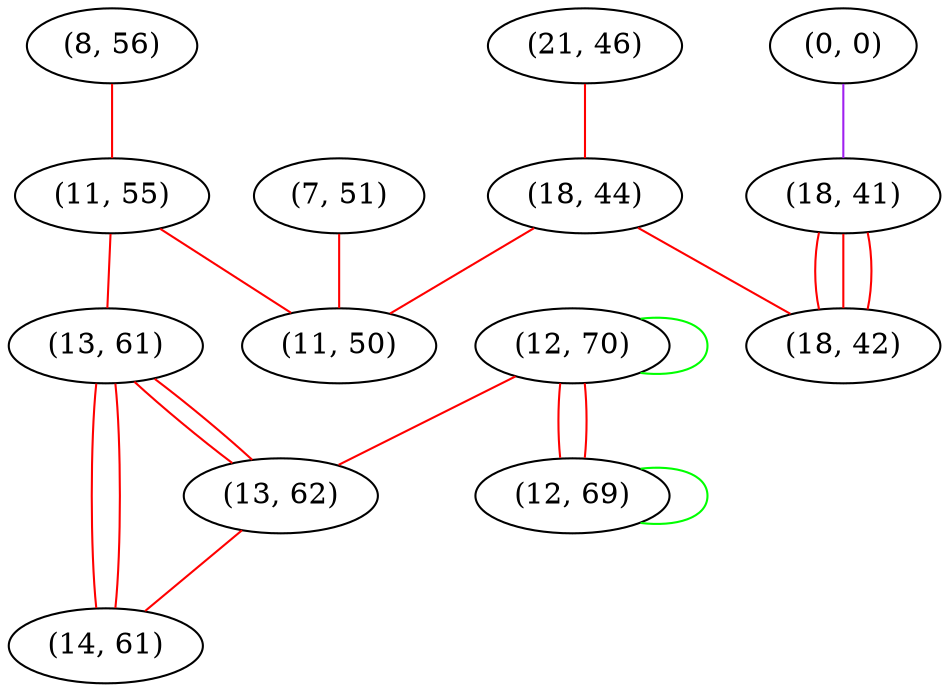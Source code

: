 graph "" {
"(21, 46)";
"(8, 56)";
"(18, 44)";
"(11, 55)";
"(12, 70)";
"(12, 69)";
"(7, 51)";
"(0, 0)";
"(13, 61)";
"(18, 41)";
"(13, 62)";
"(11, 50)";
"(14, 61)";
"(18, 42)";
"(21, 46)" -- "(18, 44)"  [color=red, key=0, weight=1];
"(8, 56)" -- "(11, 55)"  [color=red, key=0, weight=1];
"(18, 44)" -- "(11, 50)"  [color=red, key=0, weight=1];
"(18, 44)" -- "(18, 42)"  [color=red, key=0, weight=1];
"(11, 55)" -- "(11, 50)"  [color=red, key=0, weight=1];
"(11, 55)" -- "(13, 61)"  [color=red, key=0, weight=1];
"(12, 70)" -- "(13, 62)"  [color=red, key=0, weight=1];
"(12, 70)" -- "(12, 69)"  [color=red, key=0, weight=1];
"(12, 70)" -- "(12, 69)"  [color=red, key=1, weight=1];
"(12, 70)" -- "(12, 70)"  [color=green, key=0, weight=2];
"(12, 69)" -- "(12, 69)"  [color=green, key=0, weight=2];
"(7, 51)" -- "(11, 50)"  [color=red, key=0, weight=1];
"(0, 0)" -- "(18, 41)"  [color=purple, key=0, weight=4];
"(13, 61)" -- "(13, 62)"  [color=red, key=0, weight=1];
"(13, 61)" -- "(13, 62)"  [color=red, key=1, weight=1];
"(13, 61)" -- "(14, 61)"  [color=red, key=0, weight=1];
"(13, 61)" -- "(14, 61)"  [color=red, key=1, weight=1];
"(18, 41)" -- "(18, 42)"  [color=red, key=0, weight=1];
"(18, 41)" -- "(18, 42)"  [color=red, key=1, weight=1];
"(18, 41)" -- "(18, 42)"  [color=red, key=2, weight=1];
"(13, 62)" -- "(14, 61)"  [color=red, key=0, weight=1];
}
